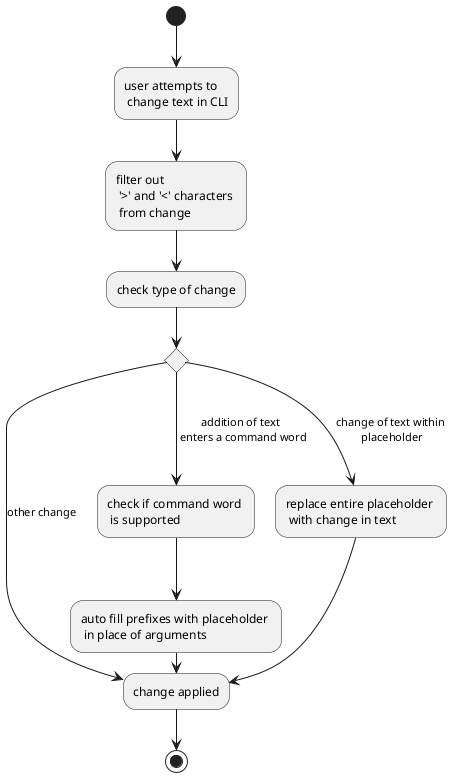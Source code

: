 @startuml
(*) --> "user attempts to \n change text in CLI" as st
st --> "filter out \n '>' and '<' characters \n from change" as filt

filt --> "check type of change" as check
if "" then
  --->[addition of text \n enters a command word] "check if command word \n is supported" as 1
else
 --->[change of text within \nplaceholder] "replace entire placeholder \n with change in text" as 2
else
 --> [other change] "change applied" as fin
Endif
2 ---> fin
1 --> "auto fill prefixes with placeholder \n in place of arguments" as 1.1

1.1 -> fin
fin --> (*)
@enduml